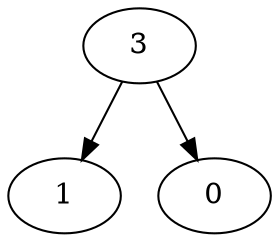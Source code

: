 // 0:E:\IDEA\maven-project\DeveloperContributionEvaluation\src\main\java\com\zxc\ASTScoreCalculator.java
// 1:E:\IDEA\maven-project\DeveloperContributionEvaluation\src\main\java\com\zxc\CallGraph.java
// 2:E:\IDEA\maven-project\DeveloperContributionEvaluation\src\main\java\com\zxc\Demo.java
// 3:E:\IDEA\maven-project\DeveloperContributionEvaluation\src\main\java\com\zxc\Main.java
// 4:E:\IDEA\maven-project\DeveloperContributionEvaluation\src\main\java\com\zxc\Test1.java
// 5:E:\IDEA\maven-project\DeveloperContributionEvaluation\src\main\java\com\zxc\Test2.java
// 6:E:\IDEA\maven-project\DeveloperContributionEvaluation\src\main\java\com\zxc\Test3.java
digraph
{
	3 -> 1;
	3 -> 0;
}
